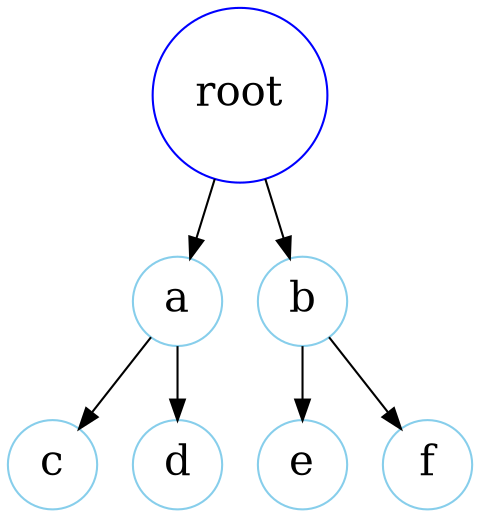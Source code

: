 digraph binaryTree{
    node[shape=circle,color=skyblue,fontcolor=black,fontsize=20];
    root[color=blue,fontcolor=black,fontsize=20];
    root->a;
    root->b;
    a->c;
    a->d;
    b->e;
    b->f;
}